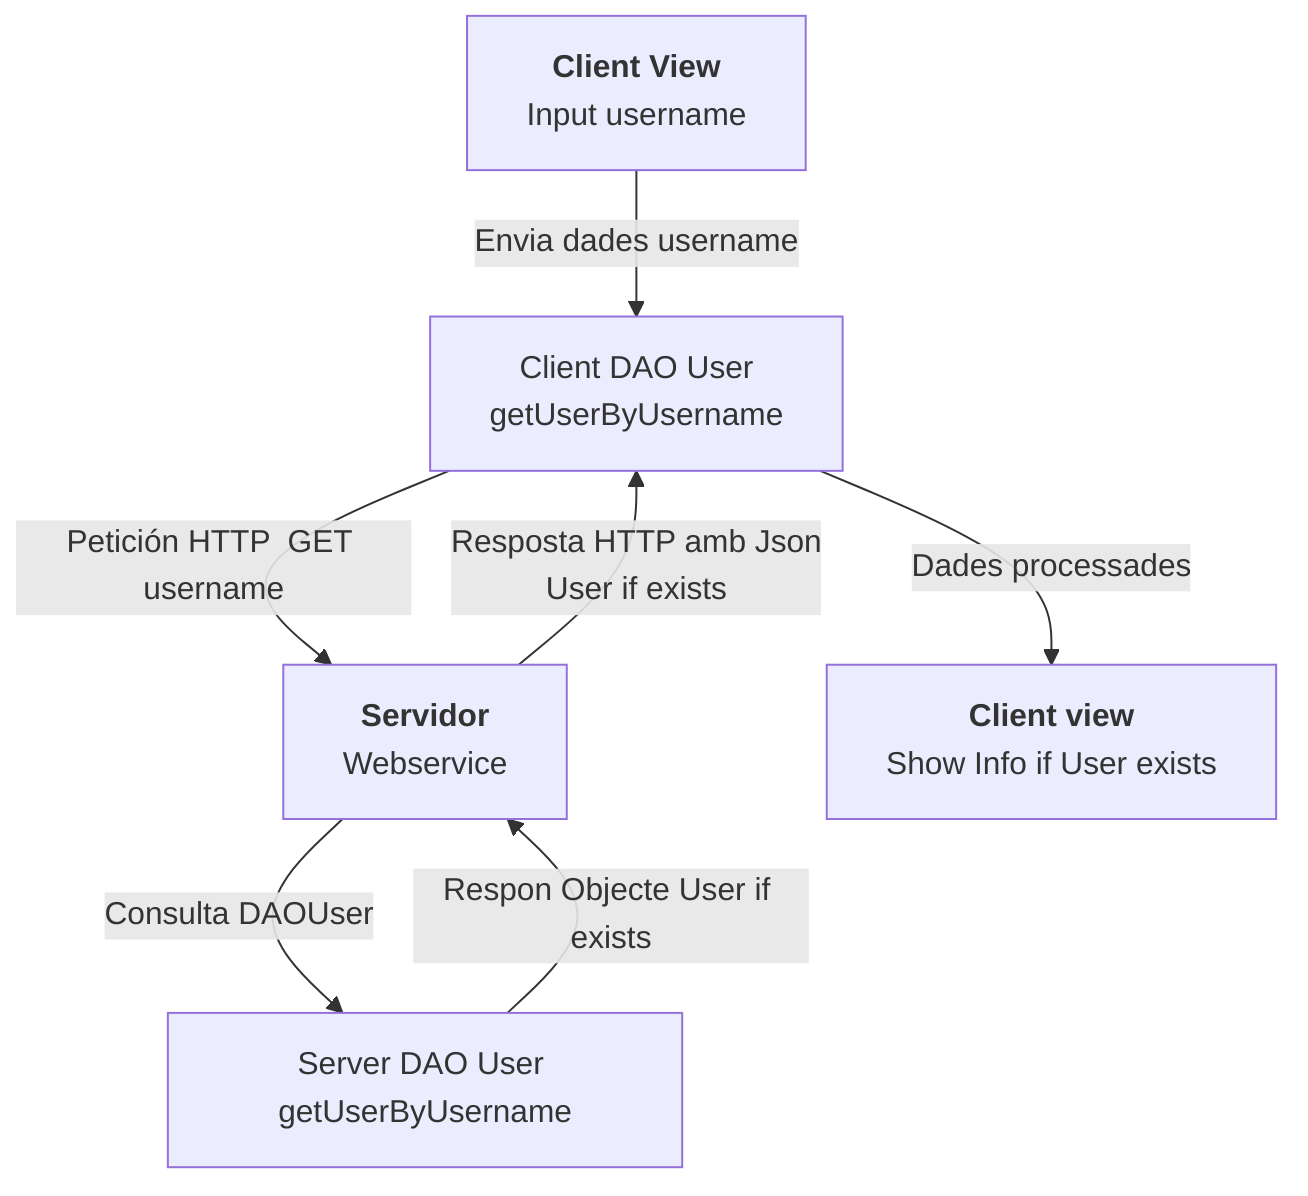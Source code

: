 flowchart TD
    A[<b>Client View</b> <br> Input username] -->|Envia dades username| B[Client DAO User<br> getUserByUsername]
    B -->|Petición HTTP  GET username| C[<b>Servidor</b> <br> Webservice] 
    C -->|Consulta DAOUser| D[Server DAO User getUserByUsername]
    D -->|Respon Objecte User if exists|C
    C -->|Resposta HTTP amb Json<br>User if exists|B
    E[<b>Client view</b> <br> Show Info if User exists]
    B -->|Dades processades| E